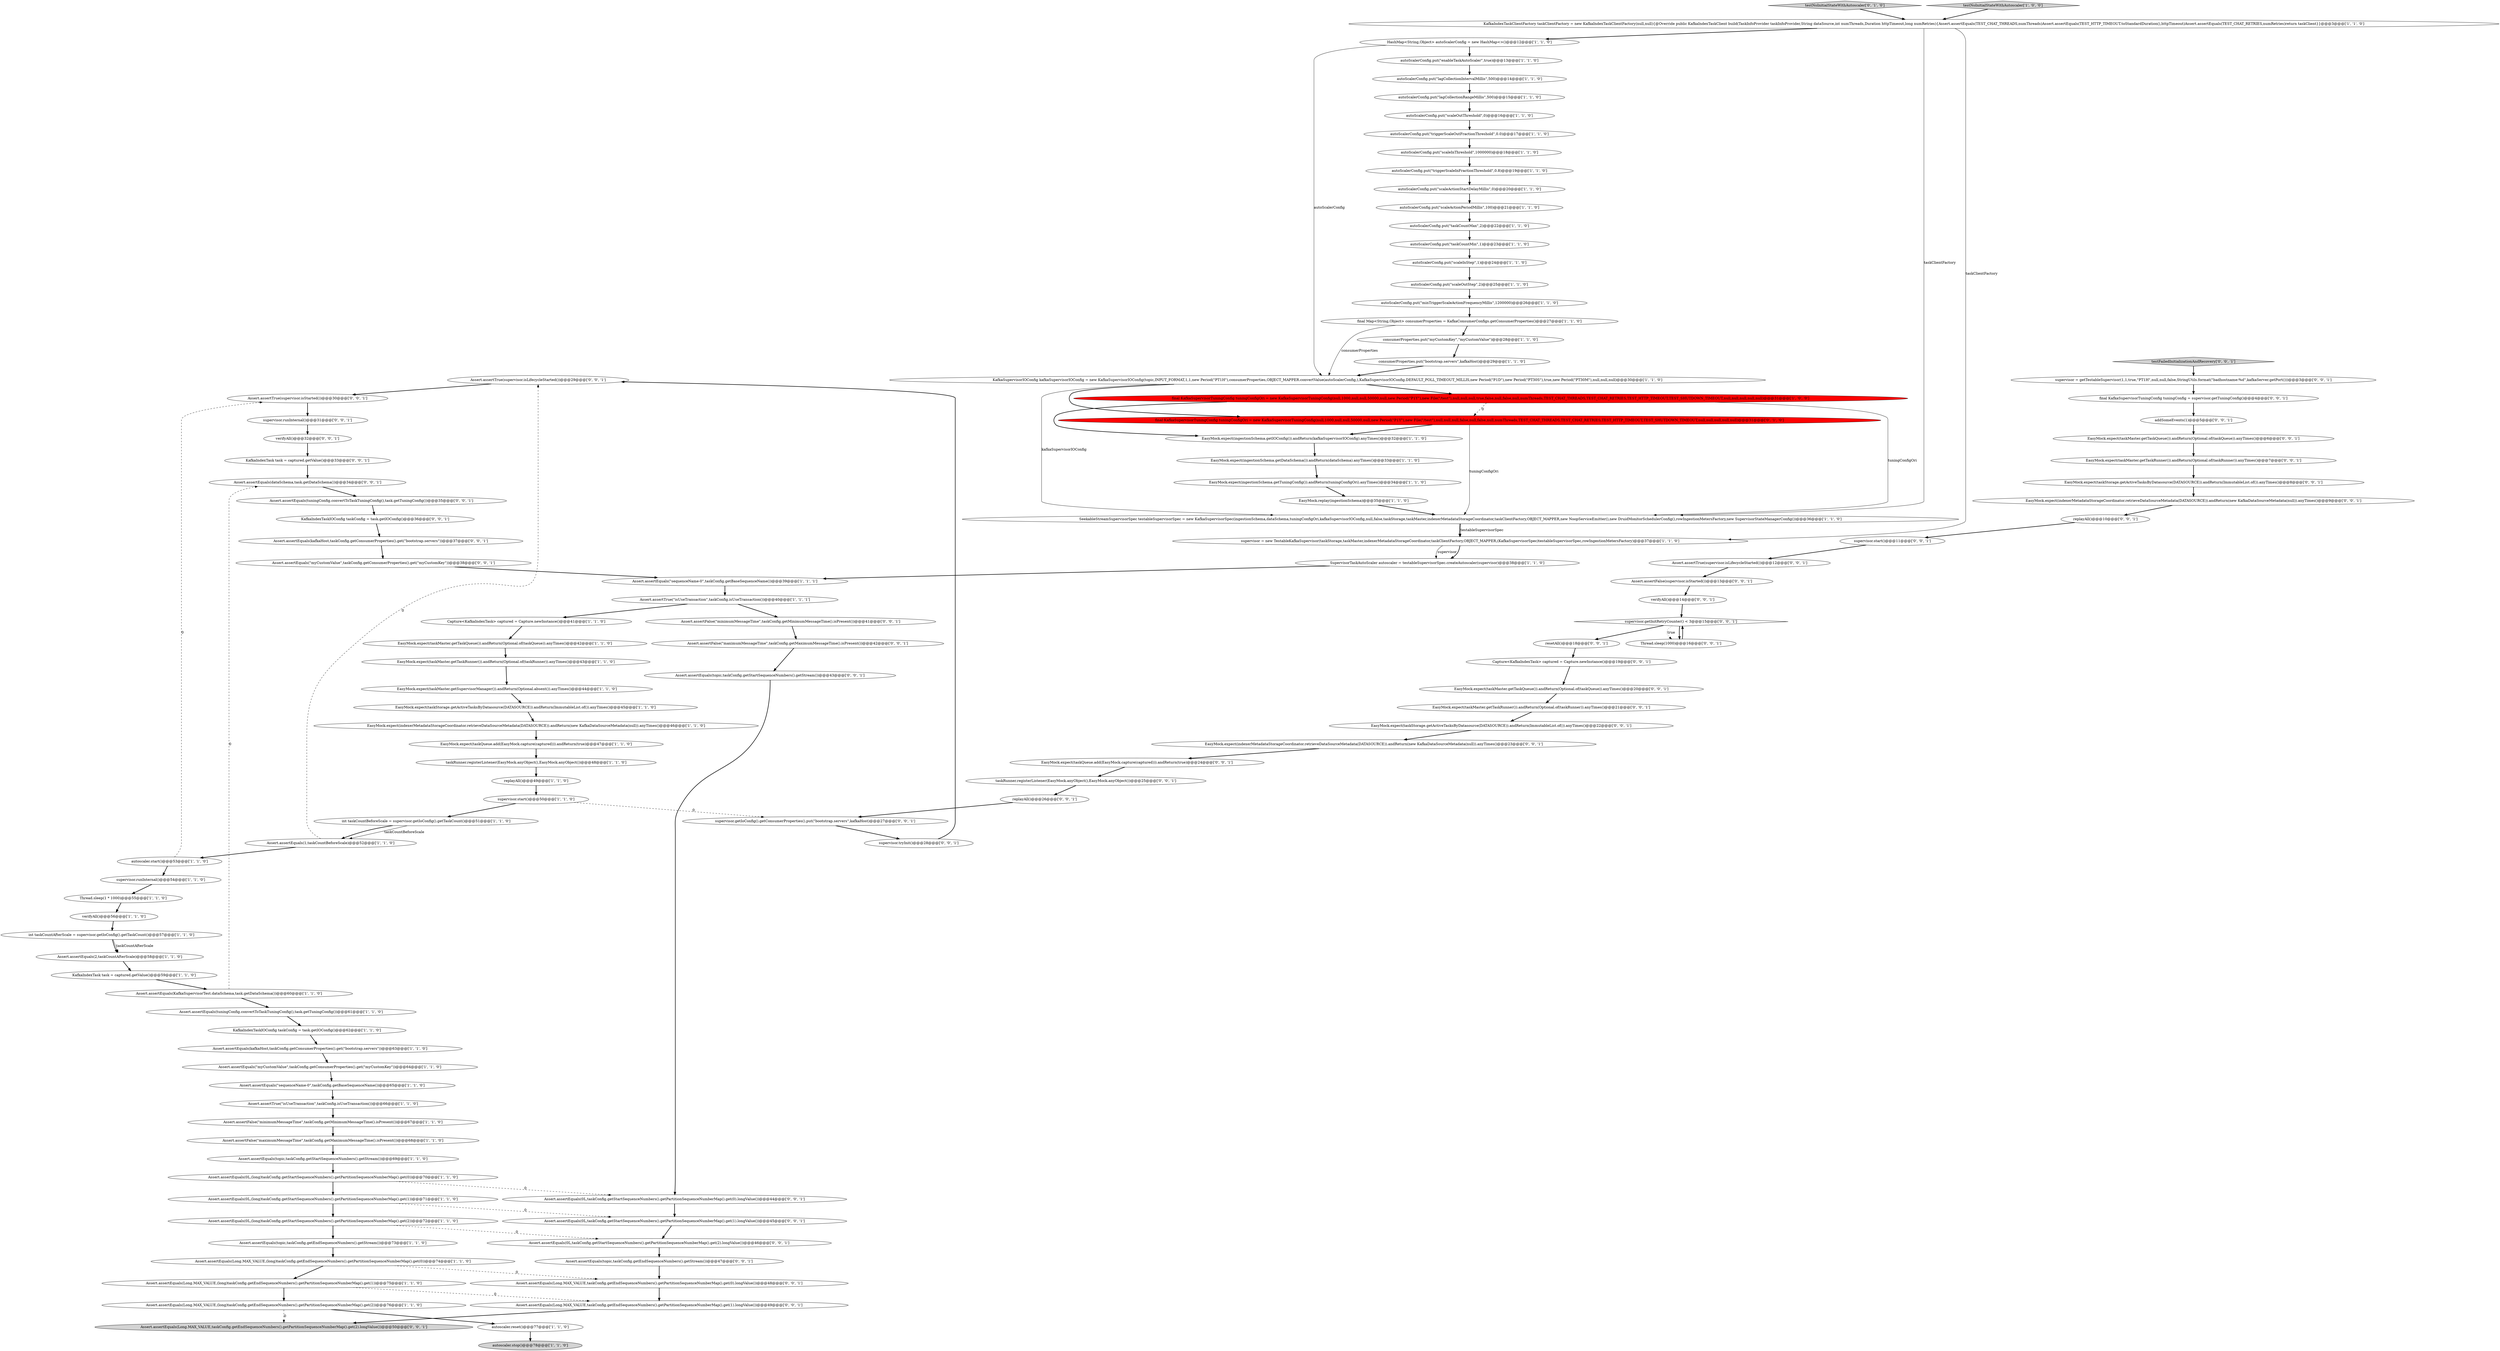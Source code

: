 digraph {
108 [style = filled, label = "Assert.assertTrue(supervisor.isLifecycleStarted())@@@29@@@['0', '0', '1']", fillcolor = white, shape = ellipse image = "AAA0AAABBB3BBB"];
7 [style = filled, label = "replayAll()@@@49@@@['1', '1', '0']", fillcolor = white, shape = ellipse image = "AAA0AAABBB1BBB"];
80 [style = filled, label = "final KafkaSupervisorTuningConfig tuningConfig = supervisor.getTuningConfig()@@@4@@@['0', '0', '1']", fillcolor = white, shape = ellipse image = "AAA0AAABBB3BBB"];
114 [style = filled, label = "Assert.assertEquals(\"myCustomValue\",taskConfig.getConsumerProperties().get(\"myCustomKey\"))@@@38@@@['0', '0', '1']", fillcolor = white, shape = ellipse image = "AAA0AAABBB3BBB"];
13 [style = filled, label = "EasyMock.expect(taskMaster.getTaskQueue()).andReturn(Optional.of(taskQueue)).anyTimes()@@@42@@@['1', '1', '0']", fillcolor = white, shape = ellipse image = "AAA0AAABBB1BBB"];
109 [style = filled, label = "Assert.assertFalse(supervisor.isStarted())@@@13@@@['0', '0', '1']", fillcolor = white, shape = ellipse image = "AAA0AAABBB3BBB"];
88 [style = filled, label = "Assert.assertFalse(\"maximumMessageTime\",taskConfig.getMaximumMessageTime().isPresent())@@@42@@@['0', '0', '1']", fillcolor = white, shape = ellipse image = "AAA0AAABBB3BBB"];
8 [style = filled, label = "autoScalerConfig.put(\"scaleOutStep\",2)@@@25@@@['1', '1', '0']", fillcolor = white, shape = ellipse image = "AAA0AAABBB1BBB"];
53 [style = filled, label = "autoScalerConfig.put(\"scaleActionPeriodMillis\",100)@@@21@@@['1', '1', '0']", fillcolor = white, shape = ellipse image = "AAA0AAABBB1BBB"];
17 [style = filled, label = "Assert.assertEquals(\"sequenceName-0\",taskConfig.getBaseSequenceName())@@@39@@@['1', '1', '1']", fillcolor = white, shape = ellipse image = "AAA0AAABBB1BBB"];
32 [style = filled, label = "EasyMock.expect(taskMaster.getTaskRunner()).andReturn(Optional.of(taskRunner)).anyTimes()@@@43@@@['1', '1', '0']", fillcolor = white, shape = ellipse image = "AAA0AAABBB1BBB"];
56 [style = filled, label = "Assert.assertEquals(Long.MAX_VALUE,(long)taskConfig.getEndSequenceNumbers().getPartitionSequenceNumberMap().get(2))@@@76@@@['1', '1', '0']", fillcolor = white, shape = ellipse image = "AAA0AAABBB1BBB"];
90 [style = filled, label = "EasyMock.expect(indexerMetadataStorageCoordinator.retrieveDataSourceMetadata(DATASOURCE)).andReturn(new KafkaDataSourceMetadata(null)).anyTimes()@@@9@@@['0', '0', '1']", fillcolor = white, shape = ellipse image = "AAA0AAABBB3BBB"];
115 [style = filled, label = "Assert.assertFalse(\"minimumMessageTime\",taskConfig.getMinimumMessageTime().isPresent())@@@41@@@['0', '0', '1']", fillcolor = white, shape = ellipse image = "AAA0AAABBB3BBB"];
11 [style = filled, label = "final KafkaSupervisorTuningConfig tuningConfigOri = new KafkaSupervisorTuningConfig(null,1000,null,null,50000,null,new Period(\"P1Y\"),new File(\"/test\"),null,null,null,true,false,null,false,null,numThreads,TEST_CHAT_THREADS,TEST_CHAT_RETRIES,TEST_HTTP_TIMEOUT,TEST_SHUTDOWN_TIMEOUT,null,null,null,null,null)@@@31@@@['1', '0', '0']", fillcolor = red, shape = ellipse image = "AAA1AAABBB1BBB"];
85 [style = filled, label = "EasyMock.expect(taskMaster.getTaskRunner()).andReturn(Optional.of(taskRunner)).anyTimes()@@@21@@@['0', '0', '1']", fillcolor = white, shape = ellipse image = "AAA0AAABBB3BBB"];
29 [style = filled, label = "Assert.assertTrue(\"isUseTransaction\",taskConfig.isUseTransaction())@@@66@@@['1', '1', '0']", fillcolor = white, shape = ellipse image = "AAA0AAABBB1BBB"];
4 [style = filled, label = "consumerProperties.put(\"bootstrap.servers\",kafkaHost)@@@29@@@['1', '1', '0']", fillcolor = white, shape = ellipse image = "AAA0AAABBB1BBB"];
48 [style = filled, label = "Thread.sleep(1 * 1000)@@@55@@@['1', '1', '0']", fillcolor = white, shape = ellipse image = "AAA0AAABBB1BBB"];
82 [style = filled, label = "replayAll()@@@10@@@['0', '0', '1']", fillcolor = white, shape = ellipse image = "AAA0AAABBB3BBB"];
103 [style = filled, label = "resetAll()@@@18@@@['0', '0', '1']", fillcolor = white, shape = ellipse image = "AAA0AAABBB3BBB"];
96 [style = filled, label = "testFailedInitializationAndRecovery['0', '0', '1']", fillcolor = lightgray, shape = diamond image = "AAA0AAABBB3BBB"];
35 [style = filled, label = "Assert.assertFalse(\"maximumMessageTime\",taskConfig.getMaximumMessageTime().isPresent())@@@68@@@['1', '1', '0']", fillcolor = white, shape = ellipse image = "AAA0AAABBB1BBB"];
0 [style = filled, label = "Assert.assertEquals(Long.MAX_VALUE,(long)taskConfig.getEndSequenceNumbers().getPartitionSequenceNumberMap().get(0))@@@74@@@['1', '1', '0']", fillcolor = white, shape = ellipse image = "AAA0AAABBB1BBB"];
70 [style = filled, label = "testNoInitialStateWithAutoscaler['0', '1', '0']", fillcolor = lightgray, shape = diamond image = "AAA0AAABBB2BBB"];
49 [style = filled, label = "autoScalerConfig.put(\"scaleActionStartDelayMillis\",0)@@@20@@@['1', '1', '0']", fillcolor = white, shape = ellipse image = "AAA0AAABBB1BBB"];
30 [style = filled, label = "EasyMock.expect(ingestionSchema.getIOConfig()).andReturn(kafkaSupervisorIOConfig).anyTimes()@@@32@@@['1', '1', '0']", fillcolor = white, shape = ellipse image = "AAA0AAABBB1BBB"];
10 [style = filled, label = "autoScalerConfig.put(\"triggerScaleOutFractionThreshold\",0.0)@@@17@@@['1', '1', '0']", fillcolor = white, shape = ellipse image = "AAA0AAABBB1BBB"];
81 [style = filled, label = "KafkaIndexTask task = captured.getValue()@@@33@@@['0', '0', '1']", fillcolor = white, shape = ellipse image = "AAA0AAABBB3BBB"];
36 [style = filled, label = "EasyMock.expect(taskStorage.getActiveTasksByDatasource(DATASOURCE)).andReturn(ImmutableList.of()).anyTimes()@@@45@@@['1', '1', '0']", fillcolor = white, shape = ellipse image = "AAA0AAABBB1BBB"];
59 [style = filled, label = "Assert.assertEquals(\"myCustomValue\",taskConfig.getConsumerProperties().get(\"myCustomKey\"))@@@64@@@['1', '1', '0']", fillcolor = white, shape = ellipse image = "AAA0AAABBB1BBB"];
61 [style = filled, label = "autoScalerConfig.put(\"lagCollectionIntervalMillis\",500)@@@14@@@['1', '1', '0']", fillcolor = white, shape = ellipse image = "AAA0AAABBB1BBB"];
43 [style = filled, label = "taskRunner.registerListener(EasyMock.anyObject(),EasyMock.anyObject())@@@48@@@['1', '1', '0']", fillcolor = white, shape = ellipse image = "AAA0AAABBB1BBB"];
94 [style = filled, label = "EasyMock.expect(indexerMetadataStorageCoordinator.retrieveDataSourceMetadata(DATASOURCE)).andReturn(new KafkaDataSourceMetadata(null)).anyTimes()@@@23@@@['0', '0', '1']", fillcolor = white, shape = ellipse image = "AAA0AAABBB3BBB"];
100 [style = filled, label = "supervisor.tryInit()@@@28@@@['0', '0', '1']", fillcolor = white, shape = ellipse image = "AAA0AAABBB3BBB"];
104 [style = filled, label = "Assert.assertEquals(topic,taskConfig.getStartSequenceNumbers().getStream())@@@43@@@['0', '0', '1']", fillcolor = white, shape = ellipse image = "AAA0AAABBB3BBB"];
110 [style = filled, label = "supervisor.getIoConfig().getConsumerProperties().put(\"bootstrap.servers\",kafkaHost)@@@27@@@['0', '0', '1']", fillcolor = white, shape = ellipse image = "AAA0AAABBB3BBB"];
2 [style = filled, label = "autoScalerConfig.put(\"minTriggerScaleActionFrequencyMillis\",1200000)@@@26@@@['1', '1', '0']", fillcolor = white, shape = ellipse image = "AAA0AAABBB1BBB"];
33 [style = filled, label = "EasyMock.expect(taskMaster.getSupervisorManager()).andReturn(Optional.absent()).anyTimes()@@@44@@@['1', '1', '0']", fillcolor = white, shape = ellipse image = "AAA0AAABBB1BBB"];
28 [style = filled, label = "consumerProperties.put(\"myCustomKey\",\"myCustomValue\")@@@28@@@['1', '1', '0']", fillcolor = white, shape = ellipse image = "AAA0AAABBB1BBB"];
40 [style = filled, label = "supervisor = new TestableKafkaSupervisor(taskStorage,taskMaster,indexerMetadataStorageCoordinator,taskClientFactory,OBJECT_MAPPER,(KafkaSupervisorSpec)testableSupervisorSpec,rowIngestionMetersFactory)@@@37@@@['1', '1', '0']", fillcolor = white, shape = ellipse image = "AAA0AAABBB1BBB"];
62 [style = filled, label = "Assert.assertEquals(topic,taskConfig.getStartSequenceNumbers().getStream())@@@69@@@['1', '1', '0']", fillcolor = white, shape = ellipse image = "AAA0AAABBB1BBB"];
93 [style = filled, label = "Assert.assertEquals(dataSchema,task.getDataSchema())@@@34@@@['0', '0', '1']", fillcolor = white, shape = ellipse image = "AAA0AAABBB3BBB"];
71 [style = filled, label = "KafkaIndexTaskIOConfig taskConfig = task.getIOConfig()@@@36@@@['0', '0', '1']", fillcolor = white, shape = ellipse image = "AAA0AAABBB3BBB"];
14 [style = filled, label = "Assert.assertEquals(topic,taskConfig.getEndSequenceNumbers().getStream())@@@73@@@['1', '1', '0']", fillcolor = white, shape = ellipse image = "AAA0AAABBB1BBB"];
69 [style = filled, label = "final KafkaSupervisorTuningConfig tuningConfigOri = new KafkaSupervisorTuningConfig(null,1000,null,null,50000,null,new Period(\"P1Y\"),new File(\"/test\"),null,null,null,false,null,false,null,numThreads,TEST_CHAT_THREADS,TEST_CHAT_RETRIES,TEST_HTTP_TIMEOUT,TEST_SHUTDOWN_TIMEOUT,null,null,null,null,null)@@@31@@@['0', '1', '0']", fillcolor = red, shape = ellipse image = "AAA1AAABBB2BBB"];
16 [style = filled, label = "EasyMock.expect(ingestionSchema.getDataSchema()).andReturn(dataSchema).anyTimes()@@@33@@@['1', '1', '0']", fillcolor = white, shape = ellipse image = "AAA0AAABBB1BBB"];
60 [style = filled, label = "Assert.assertEquals(1,taskCountBeforeScale)@@@52@@@['1', '1', '0']", fillcolor = white, shape = ellipse image = "AAA0AAABBB1BBB"];
38 [style = filled, label = "autoScalerConfig.put(\"triggerScaleInFractionThreshold\",0.8)@@@19@@@['1', '1', '0']", fillcolor = white, shape = ellipse image = "AAA0AAABBB1BBB"];
37 [style = filled, label = "HashMap<String,Object> autoScalerConfig = new HashMap<>()@@@12@@@['1', '1', '0']", fillcolor = white, shape = ellipse image = "AAA0AAABBB1BBB"];
86 [style = filled, label = "Assert.assertEquals(topic,taskConfig.getEndSequenceNumbers().getStream())@@@47@@@['0', '0', '1']", fillcolor = white, shape = ellipse image = "AAA0AAABBB3BBB"];
79 [style = filled, label = "EasyMock.expect(taskStorage.getActiveTasksByDatasource(DATASOURCE)).andReturn(ImmutableList.of()).anyTimes()@@@8@@@['0', '0', '1']", fillcolor = white, shape = ellipse image = "AAA0AAABBB3BBB"];
74 [style = filled, label = "Assert.assertTrue(supervisor.isStarted())@@@30@@@['0', '0', '1']", fillcolor = white, shape = ellipse image = "AAA0AAABBB3BBB"];
24 [style = filled, label = "KafkaSupervisorIOConfig kafkaSupervisorIOConfig = new KafkaSupervisorIOConfig(topic,INPUT_FORMAT,1,1,new Period(\"PT1H\"),consumerProperties,OBJECT_MAPPER.convertValue(autoScalerConfig,),KafkaSupervisorIOConfig.DEFAULT_POLL_TIMEOUT_MILLIS,new Period(\"P1D\"),new Period(\"PT30S\"),true,new Period(\"PT30M\"),null,null,null)@@@30@@@['1', '1', '0']", fillcolor = white, shape = ellipse image = "AAA0AAABBB1BBB"];
83 [style = filled, label = "addSomeEvents(1)@@@5@@@['0', '0', '1']", fillcolor = white, shape = ellipse image = "AAA0AAABBB3BBB"];
87 [style = filled, label = "EasyMock.expect(taskMaster.getTaskRunner()).andReturn(Optional.of(taskRunner)).anyTimes()@@@7@@@['0', '0', '1']", fillcolor = white, shape = ellipse image = "AAA0AAABBB3BBB"];
64 [style = filled, label = "Assert.assertEquals(tuningConfig.convertToTaskTuningConfig(),task.getTuningConfig())@@@61@@@['1', '1', '0']", fillcolor = white, shape = ellipse image = "AAA0AAABBB1BBB"];
20 [style = filled, label = "Assert.assertEquals(0L,(long)taskConfig.getStartSequenceNumbers().getPartitionSequenceNumberMap().get(0))@@@70@@@['1', '1', '0']", fillcolor = white, shape = ellipse image = "AAA0AAABBB1BBB"];
101 [style = filled, label = "supervisor.getInitRetryCounter() < 3@@@15@@@['0', '0', '1']", fillcolor = white, shape = diamond image = "AAA0AAABBB3BBB"];
51 [style = filled, label = "autoScalerConfig.put(\"scaleOutThreshold\",0)@@@16@@@['1', '1', '0']", fillcolor = white, shape = ellipse image = "AAA0AAABBB1BBB"];
97 [style = filled, label = "taskRunner.registerListener(EasyMock.anyObject(),EasyMock.anyObject())@@@25@@@['0', '0', '1']", fillcolor = white, shape = ellipse image = "AAA0AAABBB3BBB"];
42 [style = filled, label = "Assert.assertEquals(Long.MAX_VALUE,(long)taskConfig.getEndSequenceNumbers().getPartitionSequenceNumberMap().get(1))@@@75@@@['1', '1', '0']", fillcolor = white, shape = ellipse image = "AAA0AAABBB1BBB"];
84 [style = filled, label = "Capture<KafkaIndexTask> captured = Capture.newInstance()@@@19@@@['0', '0', '1']", fillcolor = white, shape = ellipse image = "AAA0AAABBB3BBB"];
95 [style = filled, label = "Assert.assertEquals(0L,taskConfig.getStartSequenceNumbers().getPartitionSequenceNumberMap().get(0).longValue())@@@44@@@['0', '0', '1']", fillcolor = white, shape = ellipse image = "AAA0AAABBB3BBB"];
116 [style = filled, label = "EasyMock.expect(taskMaster.getTaskQueue()).andReturn(Optional.of(taskQueue)).anyTimes()@@@20@@@['0', '0', '1']", fillcolor = white, shape = ellipse image = "AAA0AAABBB3BBB"];
34 [style = filled, label = "autoScalerConfig.put(\"scaleInStep\",1)@@@24@@@['1', '1', '0']", fillcolor = white, shape = ellipse image = "AAA0AAABBB1BBB"];
6 [style = filled, label = "KafkaIndexTaskIOConfig taskConfig = task.getIOConfig()@@@62@@@['1', '1', '0']", fillcolor = white, shape = ellipse image = "AAA0AAABBB1BBB"];
50 [style = filled, label = "int taskCountBeforeScale = supervisor.getIoConfig().getTaskCount()@@@51@@@['1', '1', '0']", fillcolor = white, shape = ellipse image = "AAA0AAABBB1BBB"];
111 [style = filled, label = "Assert.assertEquals(kafkaHost,taskConfig.getConsumerProperties().get(\"bootstrap.servers\"))@@@37@@@['0', '0', '1']", fillcolor = white, shape = ellipse image = "AAA0AAABBB3BBB"];
3 [style = filled, label = "autoscaler.stop()@@@78@@@['1', '1', '0']", fillcolor = lightgray, shape = ellipse image = "AAA0AAABBB1BBB"];
98 [style = filled, label = "Assert.assertEquals(Long.MAX_VALUE,taskConfig.getEndSequenceNumbers().getPartitionSequenceNumberMap().get(2).longValue())@@@50@@@['0', '0', '1']", fillcolor = lightgray, shape = ellipse image = "AAA0AAABBB3BBB"];
55 [style = filled, label = "int taskCountAfterScale = supervisor.getIoConfig().getTaskCount()@@@57@@@['1', '1', '0']", fillcolor = white, shape = ellipse image = "AAA0AAABBB1BBB"];
68 [style = filled, label = "autoScalerConfig.put(\"lagCollectionRangeMillis\",500)@@@15@@@['1', '1', '0']", fillcolor = white, shape = ellipse image = "AAA0AAABBB1BBB"];
76 [style = filled, label = "Assert.assertEquals(0L,taskConfig.getStartSequenceNumbers().getPartitionSequenceNumberMap().get(1).longValue())@@@45@@@['0', '0', '1']", fillcolor = white, shape = ellipse image = "AAA0AAABBB3BBB"];
27 [style = filled, label = "Assert.assertEquals(0L,(long)taskConfig.getStartSequenceNumbers().getPartitionSequenceNumberMap().get(1))@@@71@@@['1', '1', '0']", fillcolor = white, shape = ellipse image = "AAA0AAABBB1BBB"];
9 [style = filled, label = "EasyMock.expect(taskQueue.add(EasyMock.capture(captured))).andReturn(true)@@@47@@@['1', '1', '0']", fillcolor = white, shape = ellipse image = "AAA0AAABBB1BBB"];
18 [style = filled, label = "Assert.assertEquals(0L,(long)taskConfig.getStartSequenceNumbers().getPartitionSequenceNumberMap().get(2))@@@72@@@['1', '1', '0']", fillcolor = white, shape = ellipse image = "AAA0AAABBB1BBB"];
26 [style = filled, label = "autoScalerConfig.put(\"taskCountMin\",1)@@@23@@@['1', '1', '0']", fillcolor = white, shape = ellipse image = "AAA0AAABBB1BBB"];
78 [style = filled, label = "Assert.assertEquals(Long.MAX_VALUE,taskConfig.getEndSequenceNumbers().getPartitionSequenceNumberMap().get(1).longValue())@@@49@@@['0', '0', '1']", fillcolor = white, shape = ellipse image = "AAA0AAABBB3BBB"];
72 [style = filled, label = "EasyMock.expect(taskQueue.add(EasyMock.capture(captured))).andReturn(true)@@@24@@@['0', '0', '1']", fillcolor = white, shape = ellipse image = "AAA0AAABBB3BBB"];
89 [style = filled, label = "Assert.assertTrue(supervisor.isLifecycleStarted())@@@12@@@['0', '0', '1']", fillcolor = white, shape = ellipse image = "AAA0AAABBB3BBB"];
58 [style = filled, label = "EasyMock.expect(indexerMetadataStorageCoordinator.retrieveDataSourceMetadata(DATASOURCE)).andReturn(new KafkaDataSourceMetadata(null)).anyTimes()@@@46@@@['1', '1', '0']", fillcolor = white, shape = ellipse image = "AAA0AAABBB1BBB"];
25 [style = filled, label = "EasyMock.replay(ingestionSchema)@@@35@@@['1', '1', '0']", fillcolor = white, shape = ellipse image = "AAA0AAABBB1BBB"];
5 [style = filled, label = "Capture<KafkaIndexTask> captured = Capture.newInstance()@@@41@@@['1', '1', '0']", fillcolor = white, shape = ellipse image = "AAA0AAABBB1BBB"];
46 [style = filled, label = "autoScalerConfig.put(\"scaleInThreshold\",1000000)@@@18@@@['1', '1', '0']", fillcolor = white, shape = ellipse image = "AAA0AAABBB1BBB"];
47 [style = filled, label = "Assert.assertTrue(\"isUseTransaction\",taskConfig.isUseTransaction())@@@40@@@['1', '1', '1']", fillcolor = white, shape = ellipse image = "AAA0AAABBB1BBB"];
66 [style = filled, label = "Assert.assertFalse(\"minimumMessageTime\",taskConfig.getMinimumMessageTime().isPresent())@@@67@@@['1', '1', '0']", fillcolor = white, shape = ellipse image = "AAA0AAABBB1BBB"];
15 [style = filled, label = "autoScalerConfig.put(\"enableTaskAutoScaler\",true)@@@13@@@['1', '1', '0']", fillcolor = white, shape = ellipse image = "AAA0AAABBB1BBB"];
39 [style = filled, label = "EasyMock.expect(ingestionSchema.getTuningConfig()).andReturn(tuningConfigOri).anyTimes()@@@34@@@['1', '1', '0']", fillcolor = white, shape = ellipse image = "AAA0AAABBB1BBB"];
75 [style = filled, label = "verifyAll()@@@32@@@['0', '0', '1']", fillcolor = white, shape = ellipse image = "AAA0AAABBB3BBB"];
57 [style = filled, label = "Assert.assertEquals(KafkaSupervisorTest.dataSchema,task.getDataSchema())@@@60@@@['1', '1', '0']", fillcolor = white, shape = ellipse image = "AAA0AAABBB1BBB"];
1 [style = filled, label = "autoScalerConfig.put(\"taskCountMax\",2)@@@22@@@['1', '1', '0']", fillcolor = white, shape = ellipse image = "AAA0AAABBB1BBB"];
113 [style = filled, label = "supervisor = getTestableSupervisor(1,1,true,\"PT1H\",null,null,false,StringUtils.format(\"badhostname:%d\",kafkaServer.getPort()))@@@3@@@['0', '0', '1']", fillcolor = white, shape = ellipse image = "AAA0AAABBB3BBB"];
21 [style = filled, label = "testNoInitialStateWithAutoscaler['1', '0', '0']", fillcolor = lightgray, shape = diamond image = "AAA0AAABBB1BBB"];
102 [style = filled, label = "Thread.sleep(1000)@@@16@@@['0', '0', '1']", fillcolor = white, shape = ellipse image = "AAA0AAABBB3BBB"];
52 [style = filled, label = "KafkaIndexTask task = captured.getValue()@@@59@@@['1', '1', '0']", fillcolor = white, shape = ellipse image = "AAA0AAABBB1BBB"];
22 [style = filled, label = "SeekableStreamSupervisorSpec testableSupervisorSpec = new KafkaSupervisorSpec(ingestionSchema,dataSchema,tuningConfigOri,kafkaSupervisorIOConfig,null,false,taskStorage,taskMaster,indexerMetadataStorageCoordinator,taskClientFactory,OBJECT_MAPPER,new NoopServiceEmitter(),new DruidMonitorSchedulerConfig(),rowIngestionMetersFactory,new SupervisorStateManagerConfig())@@@36@@@['1', '1', '0']", fillcolor = white, shape = ellipse image = "AAA0AAABBB1BBB"];
44 [style = filled, label = "final Map<String,Object> consumerProperties = KafkaConsumerConfigs.getConsumerProperties()@@@27@@@['1', '1', '0']", fillcolor = white, shape = ellipse image = "AAA0AAABBB1BBB"];
112 [style = filled, label = "supervisor.start()@@@11@@@['0', '0', '1']", fillcolor = white, shape = ellipse image = "AAA0AAABBB3BBB"];
105 [style = filled, label = "Assert.assertEquals(Long.MAX_VALUE,taskConfig.getEndSequenceNumbers().getPartitionSequenceNumberMap().get(0).longValue())@@@48@@@['0', '0', '1']", fillcolor = white, shape = ellipse image = "AAA0AAABBB3BBB"];
91 [style = filled, label = "supervisor.runInternal()@@@31@@@['0', '0', '1']", fillcolor = white, shape = ellipse image = "AAA0AAABBB3BBB"];
45 [style = filled, label = "autoscaler.reset()@@@77@@@['1', '1', '0']", fillcolor = white, shape = ellipse image = "AAA0AAABBB1BBB"];
106 [style = filled, label = "EasyMock.expect(taskMaster.getTaskQueue()).andReturn(Optional.of(taskQueue)).anyTimes()@@@6@@@['0', '0', '1']", fillcolor = white, shape = ellipse image = "AAA0AAABBB3BBB"];
99 [style = filled, label = "verifyAll()@@@14@@@['0', '0', '1']", fillcolor = white, shape = ellipse image = "AAA0AAABBB3BBB"];
19 [style = filled, label = "autoscaler.start()@@@53@@@['1', '1', '0']", fillcolor = white, shape = ellipse image = "AAA0AAABBB1BBB"];
73 [style = filled, label = "Assert.assertEquals(tuningConfig.convertToTaskTuningConfig(),task.getTuningConfig())@@@35@@@['0', '0', '1']", fillcolor = white, shape = ellipse image = "AAA0AAABBB3BBB"];
107 [style = filled, label = "EasyMock.expect(taskStorage.getActiveTasksByDatasource(DATASOURCE)).andReturn(ImmutableList.of()).anyTimes()@@@22@@@['0', '0', '1']", fillcolor = white, shape = ellipse image = "AAA0AAABBB3BBB"];
65 [style = filled, label = "KafkaIndexTaskClientFactory taskClientFactory = new KafkaIndexTaskClientFactory(null,null){@Override public KafkaIndexTaskClient build(TaskInfoProvider taskInfoProvider,String dataSource,int numThreads,Duration httpTimeout,long numRetries){Assert.assertEquals(TEST_CHAT_THREADS,numThreads)Assert.assertEquals(TEST_HTTP_TIMEOUT.toStandardDuration(),httpTimeout)Assert.assertEquals(TEST_CHAT_RETRIES,numRetries)return taskClient}}@@@3@@@['1', '1', '0']", fillcolor = white, shape = ellipse image = "AAA0AAABBB1BBB"];
77 [style = filled, label = "Assert.assertEquals(0L,taskConfig.getStartSequenceNumbers().getPartitionSequenceNumberMap().get(2).longValue())@@@46@@@['0', '0', '1']", fillcolor = white, shape = ellipse image = "AAA0AAABBB3BBB"];
41 [style = filled, label = "verifyAll()@@@56@@@['1', '1', '0']", fillcolor = white, shape = ellipse image = "AAA0AAABBB1BBB"];
54 [style = filled, label = "supervisor.start()@@@50@@@['1', '1', '0']", fillcolor = white, shape = ellipse image = "AAA0AAABBB1BBB"];
12 [style = filled, label = "SupervisorTaskAutoScaler autoscaler = testableSupervisorSpec.createAutoscaler(supervisor)@@@38@@@['1', '1', '0']", fillcolor = white, shape = ellipse image = "AAA0AAABBB1BBB"];
63 [style = filled, label = "Assert.assertEquals(2,taskCountAfterScale)@@@58@@@['1', '1', '0']", fillcolor = white, shape = ellipse image = "AAA0AAABBB1BBB"];
92 [style = filled, label = "replayAll()@@@26@@@['0', '0', '1']", fillcolor = white, shape = ellipse image = "AAA0AAABBB3BBB"];
23 [style = filled, label = "Assert.assertEquals(kafkaHost,taskConfig.getConsumerProperties().get(\"bootstrap.servers\"))@@@63@@@['1', '1', '0']", fillcolor = white, shape = ellipse image = "AAA0AAABBB1BBB"];
67 [style = filled, label = "Assert.assertEquals(\"sequenceName-0\",taskConfig.getBaseSequenceName())@@@65@@@['1', '1', '0']", fillcolor = white, shape = ellipse image = "AAA0AAABBB1BBB"];
31 [style = filled, label = "supervisor.runInternal()@@@54@@@['1', '1', '0']", fillcolor = white, shape = ellipse image = "AAA0AAABBB1BBB"];
77->86 [style = bold, label=""];
25->22 [style = bold, label=""];
15->61 [style = bold, label=""];
84->116 [style = bold, label=""];
70->65 [style = bold, label=""];
26->34 [style = bold, label=""];
89->109 [style = bold, label=""];
37->15 [style = bold, label=""];
85->107 [style = bold, label=""];
9->43 [style = bold, label=""];
47->115 [style = bold, label=""];
51->10 [style = bold, label=""];
58->9 [style = bold, label=""];
69->30 [style = bold, label=""];
20->27 [style = bold, label=""];
108->74 [style = bold, label=""];
55->63 [style = bold, label=""];
40->12 [style = solid, label="supervisor"];
54->110 [style = dashed, label="0"];
55->63 [style = solid, label="taskCountAfterScale"];
61->68 [style = bold, label=""];
38->49 [style = bold, label=""];
42->78 [style = dashed, label="0"];
65->37 [style = bold, label=""];
24->11 [style = bold, label=""];
2->44 [style = bold, label=""];
31->48 [style = bold, label=""];
115->88 [style = bold, label=""];
104->95 [style = bold, label=""];
80->83 [style = bold, label=""];
67->29 [style = bold, label=""];
73->71 [style = bold, label=""];
94->72 [style = bold, label=""];
57->93 [style = dashed, label="0"];
91->75 [style = bold, label=""];
59->67 [style = bold, label=""];
103->84 [style = bold, label=""];
22->40 [style = solid, label="testableSupervisorSpec"];
46->38 [style = bold, label=""];
13->32 [style = bold, label=""];
48->41 [style = bold, label=""];
110->100 [style = bold, label=""];
72->97 [style = bold, label=""];
65->22 [style = solid, label="taskClientFactory"];
0->42 [style = bold, label=""];
109->99 [style = bold, label=""];
82->112 [style = bold, label=""];
65->40 [style = solid, label="taskClientFactory"];
29->66 [style = bold, label=""];
34->8 [style = bold, label=""];
11->69 [style = dashed, label="0"];
66->35 [style = bold, label=""];
19->74 [style = dashed, label="0"];
36->58 [style = bold, label=""];
62->20 [style = bold, label=""];
64->6 [style = bold, label=""];
101->102 [style = dotted, label="true"];
114->17 [style = bold, label=""];
86->105 [style = bold, label=""];
92->110 [style = bold, label=""];
21->65 [style = bold, label=""];
101->102 [style = bold, label=""];
18->77 [style = dashed, label="0"];
42->56 [style = bold, label=""];
33->36 [style = bold, label=""];
90->82 [style = bold, label=""];
16->39 [style = bold, label=""];
60->19 [style = bold, label=""];
39->25 [style = bold, label=""];
87->79 [style = bold, label=""];
23->59 [style = bold, label=""];
11->30 [style = bold, label=""];
27->18 [style = bold, label=""];
4->24 [style = bold, label=""];
101->103 [style = bold, label=""];
24->69 [style = bold, label=""];
6->23 [style = bold, label=""];
95->76 [style = bold, label=""];
12->17 [style = bold, label=""];
83->106 [style = bold, label=""];
7->54 [style = bold, label=""];
32->33 [style = bold, label=""];
68->51 [style = bold, label=""];
106->87 [style = bold, label=""];
43->7 [style = bold, label=""];
40->12 [style = bold, label=""];
56->45 [style = bold, label=""];
102->101 [style = bold, label=""];
99->101 [style = bold, label=""];
50->60 [style = bold, label=""];
8->2 [style = bold, label=""];
11->22 [style = solid, label="tuningConfigOri"];
111->114 [style = bold, label=""];
44->24 [style = solid, label="consumerProperties"];
5->13 [style = bold, label=""];
63->52 [style = bold, label=""];
47->5 [style = bold, label=""];
71->111 [style = bold, label=""];
53->1 [style = bold, label=""];
107->94 [style = bold, label=""];
79->90 [style = bold, label=""];
75->81 [style = bold, label=""];
88->104 [style = bold, label=""];
69->22 [style = solid, label="tuningConfigOri"];
24->22 [style = solid, label="kafkaSupervisorIOConfig"];
74->91 [style = bold, label=""];
22->40 [style = bold, label=""];
0->105 [style = dashed, label="0"];
96->113 [style = bold, label=""];
57->64 [style = bold, label=""];
20->95 [style = dashed, label="0"];
50->60 [style = solid, label="taskCountBeforeScale"];
78->98 [style = bold, label=""];
45->3 [style = bold, label=""];
19->31 [style = bold, label=""];
41->55 [style = bold, label=""];
97->92 [style = bold, label=""];
17->47 [style = bold, label=""];
76->77 [style = bold, label=""];
10->46 [style = bold, label=""];
1->26 [style = bold, label=""];
81->93 [style = bold, label=""];
105->78 [style = bold, label=""];
60->108 [style = dashed, label="0"];
54->50 [style = bold, label=""];
49->53 [style = bold, label=""];
112->89 [style = bold, label=""];
14->0 [style = bold, label=""];
37->24 [style = solid, label="autoScalerConfig"];
100->108 [style = bold, label=""];
113->80 [style = bold, label=""];
44->28 [style = bold, label=""];
35->62 [style = bold, label=""];
52->57 [style = bold, label=""];
30->16 [style = bold, label=""];
18->14 [style = bold, label=""];
27->76 [style = dashed, label="0"];
93->73 [style = bold, label=""];
28->4 [style = bold, label=""];
56->98 [style = dashed, label="0"];
116->85 [style = bold, label=""];
}
